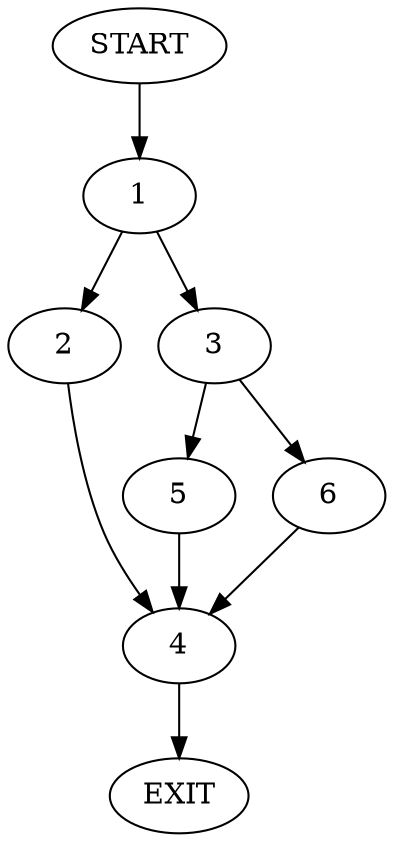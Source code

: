 digraph {
0 [label="START"];
1;
2;
3;
4;
5;
6;
7 [label="EXIT"];
0 -> 1;
1 -> 2;
1 -> 3;
2 -> 4;
3 -> 5;
3 -> 6;
6 -> 4;
5 -> 4;
4 -> 7;
}